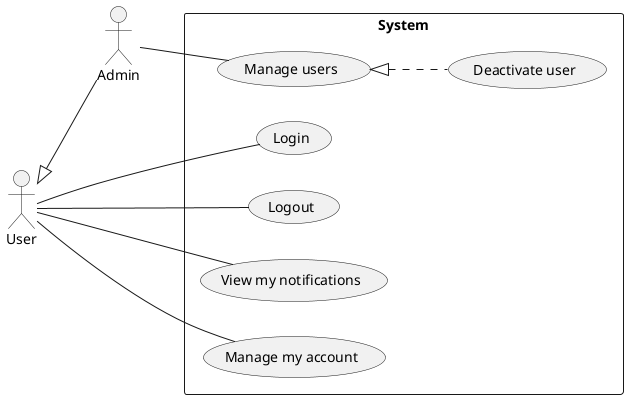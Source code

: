 @startuml admin
left to right direction

:Admin: as ad
:User: as u
u <|-- ad

rectangle System {
    u -- (Login)
    u -- (Logout)
    u -- (View my notifications)
    u -- (Manage my account)

    ad -- (Manage users)
    (Manage users) <|.. (Deactivate user)
}
@enduml